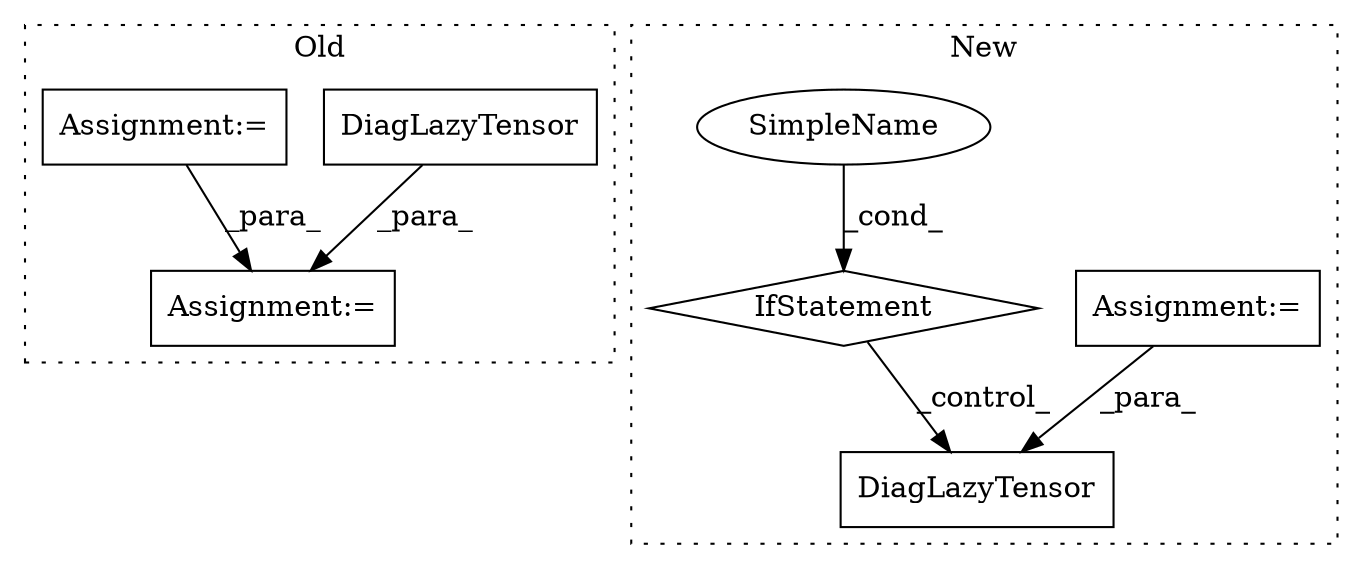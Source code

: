 digraph G {
subgraph cluster0 {
1 [label="DiagLazyTensor" a="32" s="6477,6511" l="15,1" shape="box"];
3 [label="Assignment:=" a="7" s="6440" l="1" shape="box"];
7 [label="Assignment:=" a="7" s="6166" l="1" shape="box"];
label = "Old";
style="dotted";
}
subgraph cluster1 {
2 [label="DiagLazyTensor" a="32" s="2407,2434" l="15,1" shape="box"];
4 [label="Assignment:=" a="7" s="2493" l="33" shape="box"];
5 [label="IfStatement" a="25" s="2493" l="33" shape="diamond"];
6 [label="SimpleName" a="42" s="2521" l="5" shape="ellipse"];
label = "New";
style="dotted";
}
1 -> 3 [label="_para_"];
4 -> 2 [label="_para_"];
5 -> 2 [label="_control_"];
6 -> 5 [label="_cond_"];
7 -> 3 [label="_para_"];
}